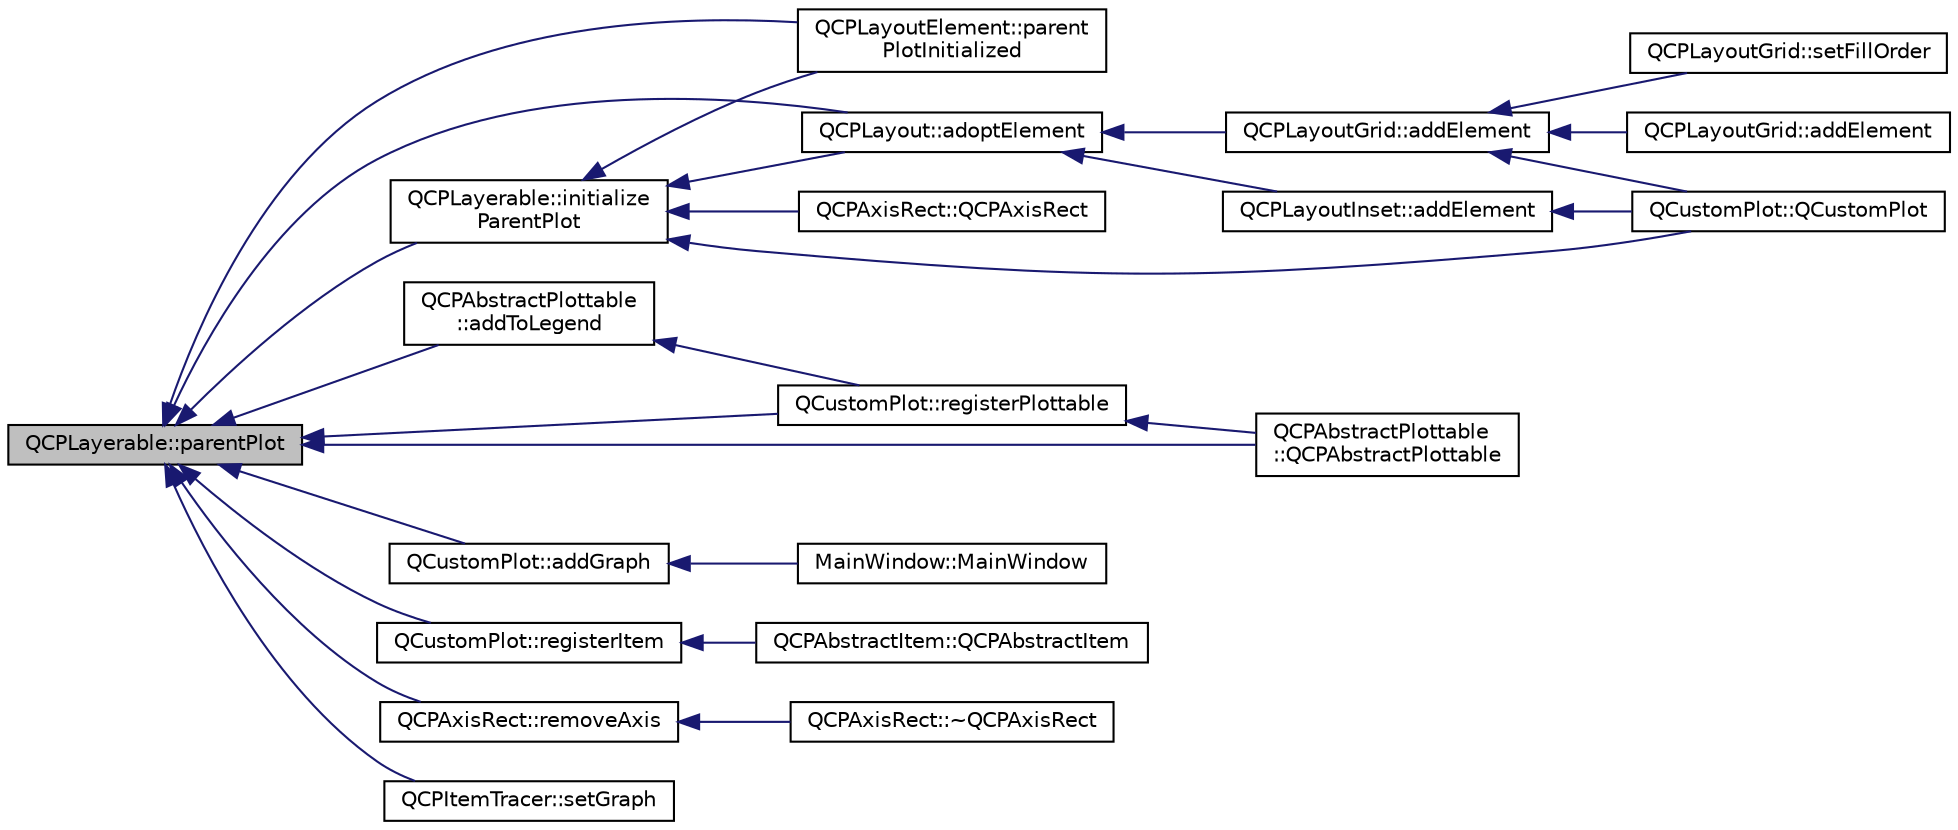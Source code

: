 digraph "QCPLayerable::parentPlot"
{
  edge [fontname="Helvetica",fontsize="10",labelfontname="Helvetica",labelfontsize="10"];
  node [fontname="Helvetica",fontsize="10",shape=record];
  rankdir="LR";
  Node254 [label="QCPLayerable::parentPlot",height=0.2,width=0.4,color="black", fillcolor="grey75", style="filled", fontcolor="black"];
  Node254 -> Node255 [dir="back",color="midnightblue",fontsize="10",style="solid",fontname="Helvetica"];
  Node255 [label="QCPLayerable::initialize\lParentPlot",height=0.2,width=0.4,color="black", fillcolor="white", style="filled",URL="$class_q_c_p_layerable.html#a8cbe5a0c9a5674249982f5ca5f8e02bc"];
  Node255 -> Node256 [dir="back",color="midnightblue",fontsize="10",style="solid",fontname="Helvetica"];
  Node256 [label="QCPLayoutElement::parent\lPlotInitialized",height=0.2,width=0.4,color="black", fillcolor="white", style="filled",URL="$class_q_c_p_layout_element.html#ab4bb5c5a958451f5f153fdce350f13cf"];
  Node255 -> Node257 [dir="back",color="midnightblue",fontsize="10",style="solid",fontname="Helvetica"];
  Node257 [label="QCPLayout::adoptElement",height=0.2,width=0.4,color="black", fillcolor="white", style="filled",URL="$class_q_c_p_layout.html#af6dbbc24156a808da29cd1ec031729a3"];
  Node257 -> Node258 [dir="back",color="midnightblue",fontsize="10",style="solid",fontname="Helvetica"];
  Node258 [label="QCPLayoutGrid::addElement",height=0.2,width=0.4,color="black", fillcolor="white", style="filled",URL="$class_q_c_p_layout_grid.html#adff1a2ca691ed83d2d24a4cd1fe17012"];
  Node258 -> Node259 [dir="back",color="midnightblue",fontsize="10",style="solid",fontname="Helvetica"];
  Node259 [label="QCPLayoutGrid::addElement",height=0.2,width=0.4,color="black", fillcolor="white", style="filled",URL="$class_q_c_p_layout_grid.html#a4c44025dd25acd27e053cadfd448ad7b"];
  Node258 -> Node260 [dir="back",color="midnightblue",fontsize="10",style="solid",fontname="Helvetica"];
  Node260 [label="QCPLayoutGrid::setFillOrder",height=0.2,width=0.4,color="black", fillcolor="white", style="filled",URL="$class_q_c_p_layout_grid.html#affc2f3cfd22f28698c5b29b960d2a391"];
  Node258 -> Node261 [dir="back",color="midnightblue",fontsize="10",style="solid",fontname="Helvetica"];
  Node261 [label="QCustomPlot::QCustomPlot",height=0.2,width=0.4,color="black", fillcolor="white", style="filled",URL="$class_q_custom_plot.html#a45b99626558651a6428b83972b0b34b8"];
  Node257 -> Node262 [dir="back",color="midnightblue",fontsize="10",style="solid",fontname="Helvetica"];
  Node262 [label="QCPLayoutInset::addElement",height=0.2,width=0.4,color="black", fillcolor="white", style="filled",URL="$class_q_c_p_layout_inset.html#ad61529eb576af7f04dff94abb10c745a"];
  Node262 -> Node261 [dir="back",color="midnightblue",fontsize="10",style="solid",fontname="Helvetica"];
  Node255 -> Node261 [dir="back",color="midnightblue",fontsize="10",style="solid",fontname="Helvetica"];
  Node255 -> Node263 [dir="back",color="midnightblue",fontsize="10",style="solid",fontname="Helvetica"];
  Node263 [label="QCPAxisRect::QCPAxisRect",height=0.2,width=0.4,color="black", fillcolor="white", style="filled",URL="$class_q_c_p_axis_rect.html#a60b31dece805462c1b82eea2e69ba042"];
  Node254 -> Node256 [dir="back",color="midnightblue",fontsize="10",style="solid",fontname="Helvetica"];
  Node254 -> Node257 [dir="back",color="midnightblue",fontsize="10",style="solid",fontname="Helvetica"];
  Node254 -> Node264 [dir="back",color="midnightblue",fontsize="10",style="solid",fontname="Helvetica"];
  Node264 [label="QCPAbstractPlottable\l::QCPAbstractPlottable",height=0.2,width=0.4,color="black", fillcolor="white", style="filled",URL="$class_q_c_p_abstract_plottable.html#af78a036e40db6f53a31abadc5323715a"];
  Node254 -> Node265 [dir="back",color="midnightblue",fontsize="10",style="solid",fontname="Helvetica"];
  Node265 [label="QCPAbstractPlottable\l::addToLegend",height=0.2,width=0.4,color="black", fillcolor="white", style="filled",URL="$class_q_c_p_abstract_plottable.html#aa64e93cb5b606d8110d2cc0a349bb30f"];
  Node265 -> Node266 [dir="back",color="midnightblue",fontsize="10",style="solid",fontname="Helvetica"];
  Node266 [label="QCustomPlot::registerPlottable",height=0.2,width=0.4,color="black", fillcolor="white", style="filled",URL="$class_q_custom_plot.html#aeba7733bb9fadfb5a375b3f40de9e58a"];
  Node266 -> Node264 [dir="back",color="midnightblue",fontsize="10",style="solid",fontname="Helvetica"];
  Node254 -> Node267 [dir="back",color="midnightblue",fontsize="10",style="solid",fontname="Helvetica"];
  Node267 [label="QCustomPlot::addGraph",height=0.2,width=0.4,color="black", fillcolor="white", style="filled",URL="$class_q_custom_plot.html#a6fb2873d35a8a8089842d81a70a54167"];
  Node267 -> Node268 [dir="back",color="midnightblue",fontsize="10",style="solid",fontname="Helvetica"];
  Node268 [label="MainWindow::MainWindow",height=0.2,width=0.4,color="black", fillcolor="white", style="filled",URL="$class_main_window.html#a996c5a2b6f77944776856f08ec30858d",tooltip="Konstruktor parametryczny klasy MainWindow. "];
  Node254 -> Node266 [dir="back",color="midnightblue",fontsize="10",style="solid",fontname="Helvetica"];
  Node254 -> Node269 [dir="back",color="midnightblue",fontsize="10",style="solid",fontname="Helvetica"];
  Node269 [label="QCustomPlot::registerItem",height=0.2,width=0.4,color="black", fillcolor="white", style="filled",URL="$class_q_custom_plot.html#afbd4010b2e3f364c8d512691b2a1640a"];
  Node269 -> Node270 [dir="back",color="midnightblue",fontsize="10",style="solid",fontname="Helvetica"];
  Node270 [label="QCPAbstractItem::QCPAbstractItem",height=0.2,width=0.4,color="black", fillcolor="white", style="filled",URL="$class_q_c_p_abstract_item.html#a9922507d8b4503a1fe1ed0b1030e23b6"];
  Node254 -> Node271 [dir="back",color="midnightblue",fontsize="10",style="solid",fontname="Helvetica"];
  Node271 [label="QCPAxisRect::removeAxis",height=0.2,width=0.4,color="black", fillcolor="white", style="filled",URL="$class_q_c_p_axis_rect.html#a03c39cd9704f0d36fb6cf980cdddcbaa"];
  Node271 -> Node272 [dir="back",color="midnightblue",fontsize="10",style="solid",fontname="Helvetica"];
  Node272 [label="QCPAxisRect::~QCPAxisRect",height=0.2,width=0.4,color="black", fillcolor="white", style="filled",URL="$class_q_c_p_axis_rect.html#a463c44b1856ddbf82eb3f7b582839cd0"];
  Node254 -> Node273 [dir="back",color="midnightblue",fontsize="10",style="solid",fontname="Helvetica"];
  Node273 [label="QCPItemTracer::setGraph",height=0.2,width=0.4,color="black", fillcolor="white", style="filled",URL="$class_q_c_p_item_tracer.html#af5886f4ded8dd68cb4f3388f390790c0"];
}
